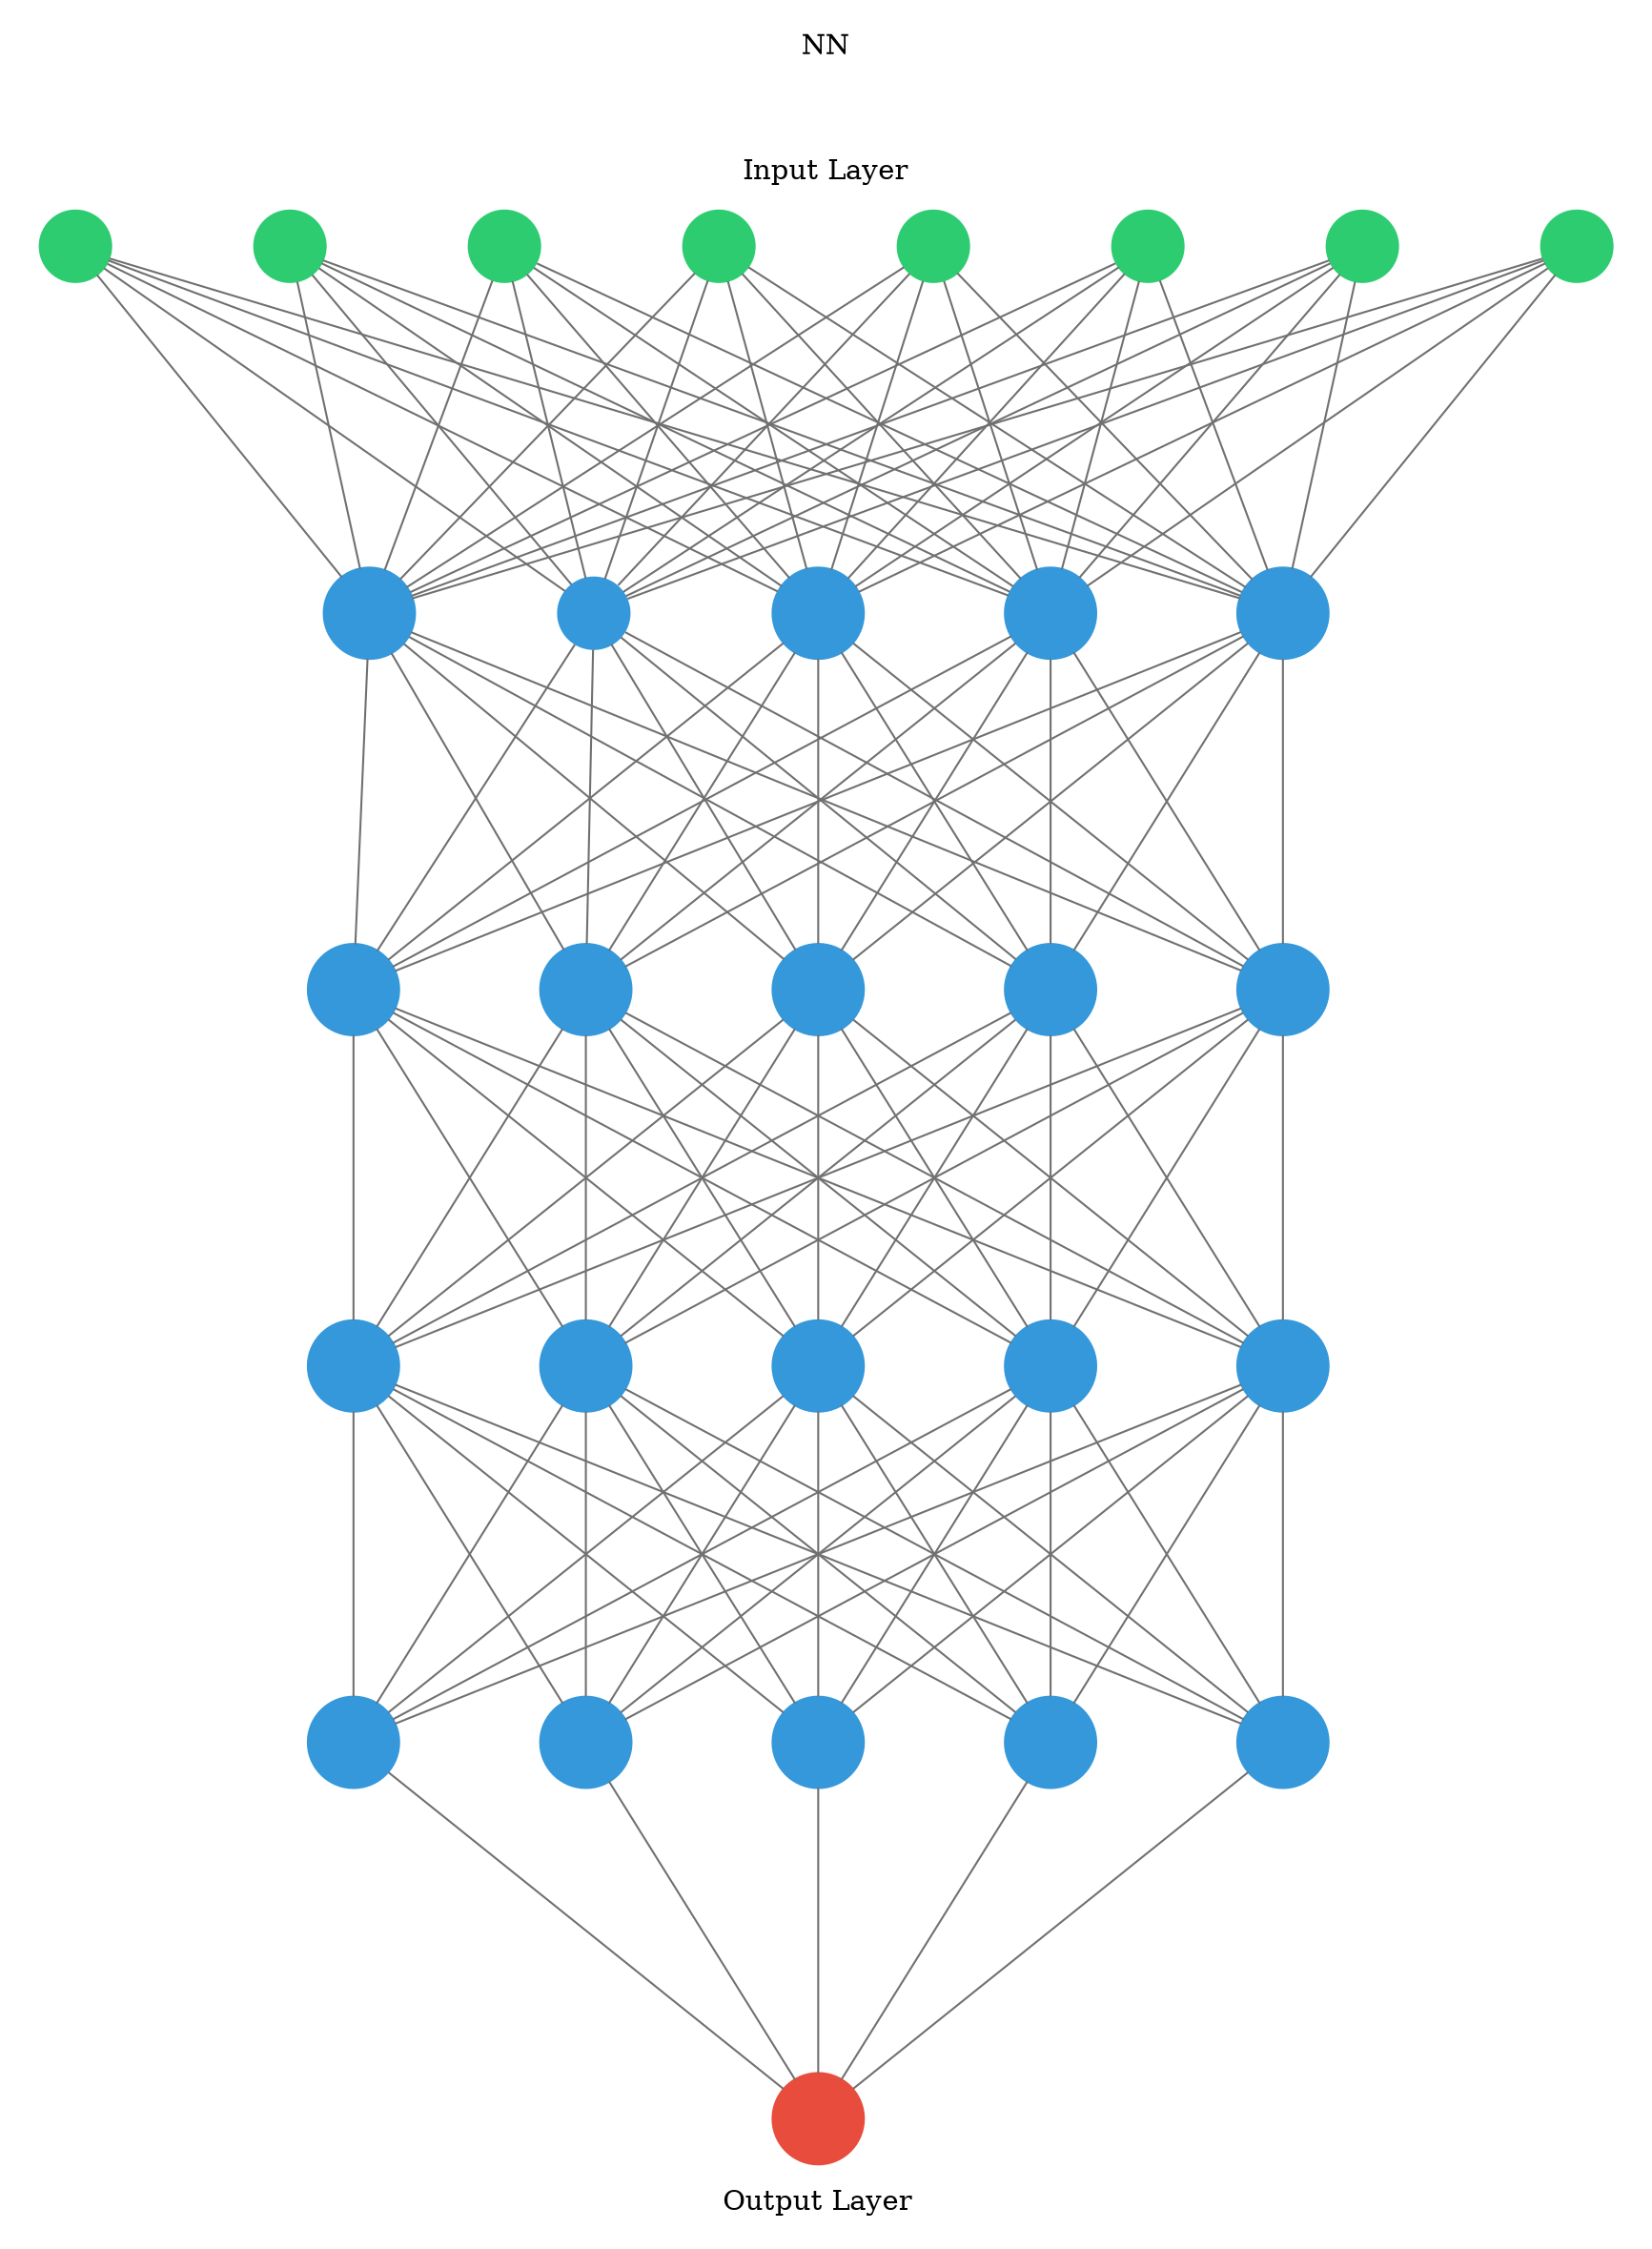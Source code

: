 digraph g {
	graph [nodesep=1 ranksep=2 splines=false]
	edge [arrowhead=none color="#707070"]
	subgraph cluster_input {
		node [color="#2ecc71" fontcolor="#2ecc71" shape=circle style=filled]
		color=white
		1
		label="NN



Input Layer"
		rank=same
		2
		label="NN



Input Layer"
		rank=same
		3
		label="NN



Input Layer"
		rank=same
		4
		label="NN



Input Layer"
		rank=same
		5
		label="NN



Input Layer"
		rank=same
		6
		label="NN



Input Layer"
		rank=same
		7
		label="NN



Input Layer"
		rank=same
		8
		label="NN



Input Layer"
		rank=same
	}
	1 -> 9
	2 -> 9
	3 -> 9
	4 -> 9
	5 -> 9
	6 -> 9
	7 -> 9
	8 -> 9
	1 -> 10
	2 -> 10
	3 -> 10
	4 -> 10
	5 -> 10
	6 -> 10
	7 -> 10
	8 -> 10
	1 -> 11
	2 -> 11
	3 -> 11
	4 -> 11
	5 -> 11
	6 -> 11
	7 -> 11
	8 -> 11
	1 -> 12
	2 -> 12
	3 -> 12
	4 -> 12
	5 -> 12
	6 -> 12
	7 -> 12
	8 -> 12
	1 -> 13
	2 -> 13
	3 -> 13
	4 -> 13
	5 -> 13
	6 -> 13
	7 -> 13
	8 -> 13
	subgraph cluster_1 {
		color=white
		rank=same
		label="" labeljust=right labelloc=b
		9 [color="#3498db" fontcolor="#3498db" shape=circle style=filled]
		10 [color="#3498db" fontcolor="#3498db" shape=circle style=filled]
		11 [color="#3498db" fontcolor="#3498db" shape=circle style=filled]
		12 [color="#3498db" fontcolor="#3498db" shape=circle style=filled]
		13 [color="#3498db" fontcolor="#3498db" shape=circle style=filled]
	}
	9 -> 14
	10 -> 14
	11 -> 14
	12 -> 14
	13 -> 14
	9 -> 15
	10 -> 15
	11 -> 15
	12 -> 15
	13 -> 15
	9 -> 16
	10 -> 16
	11 -> 16
	12 -> 16
	13 -> 16
	9 -> 17
	10 -> 17
	11 -> 17
	12 -> 17
	13 -> 17
	9 -> 18
	10 -> 18
	11 -> 18
	12 -> 18
	13 -> 18
	subgraph cluster_2 {
		color=white
		rank=same
		label="" labeljust=right labelloc=b
		14 [color="#3498db" fontcolor="#3498db" shape=circle style=filled]
		15 [color="#3498db" fontcolor="#3498db" shape=circle style=filled]
		16 [color="#3498db" fontcolor="#3498db" shape=circle style=filled]
		17 [color="#3498db" fontcolor="#3498db" shape=circle style=filled]
		18 [color="#3498db" fontcolor="#3498db" shape=circle style=filled]
	}
	14 -> 19
	15 -> 19
	16 -> 19
	17 -> 19
	18 -> 19
	14 -> 20
	15 -> 20
	16 -> 20
	17 -> 20
	18 -> 20
	14 -> 21
	15 -> 21
	16 -> 21
	17 -> 21
	18 -> 21
	14 -> 22
	15 -> 22
	16 -> 22
	17 -> 22
	18 -> 22
	14 -> 23
	15 -> 23
	16 -> 23
	17 -> 23
	18 -> 23
	subgraph cluster_3 {
		color=white
		rank=same
		label="" labeljust=right labelloc=b
		19 [color="#3498db" fontcolor="#3498db" shape=circle style=filled]
		20 [color="#3498db" fontcolor="#3498db" shape=circle style=filled]
		21 [color="#3498db" fontcolor="#3498db" shape=circle style=filled]
		22 [color="#3498db" fontcolor="#3498db" shape=circle style=filled]
		23 [color="#3498db" fontcolor="#3498db" shape=circle style=filled]
	}
	19 -> 24
	20 -> 24
	21 -> 24
	22 -> 24
	23 -> 24
	19 -> 25
	20 -> 25
	21 -> 25
	22 -> 25
	23 -> 25
	19 -> 26
	20 -> 26
	21 -> 26
	22 -> 26
	23 -> 26
	19 -> 27
	20 -> 27
	21 -> 27
	22 -> 27
	23 -> 27
	19 -> 28
	20 -> 28
	21 -> 28
	22 -> 28
	23 -> 28
	subgraph cluster_4 {
		color=white
		rank=same
		label="" labeljust=right labelloc=b
		24 [color="#3498db" fontcolor="#3498db" shape=circle style=filled]
		25 [color="#3498db" fontcolor="#3498db" shape=circle style=filled]
		26 [color="#3498db" fontcolor="#3498db" shape=circle style=filled]
		27 [color="#3498db" fontcolor="#3498db" shape=circle style=filled]
		28 [color="#3498db" fontcolor="#3498db" shape=circle style=filled]
	}
	24 -> 29
	25 -> 29
	26 -> 29
	27 -> 29
	28 -> 29
	subgraph cluster_output {
		node [color="#2ecc71" fontcolor="#2ecc71" shape=circle style=filled]
		color=white
		rank=same
		labeljust=1
		29 [color="#e74c3c" fontcolor="#e74c3c" shape=circle style=filled]
		label="Output Layer" labelloc=bottom
	}
	arrowShape=none
}
